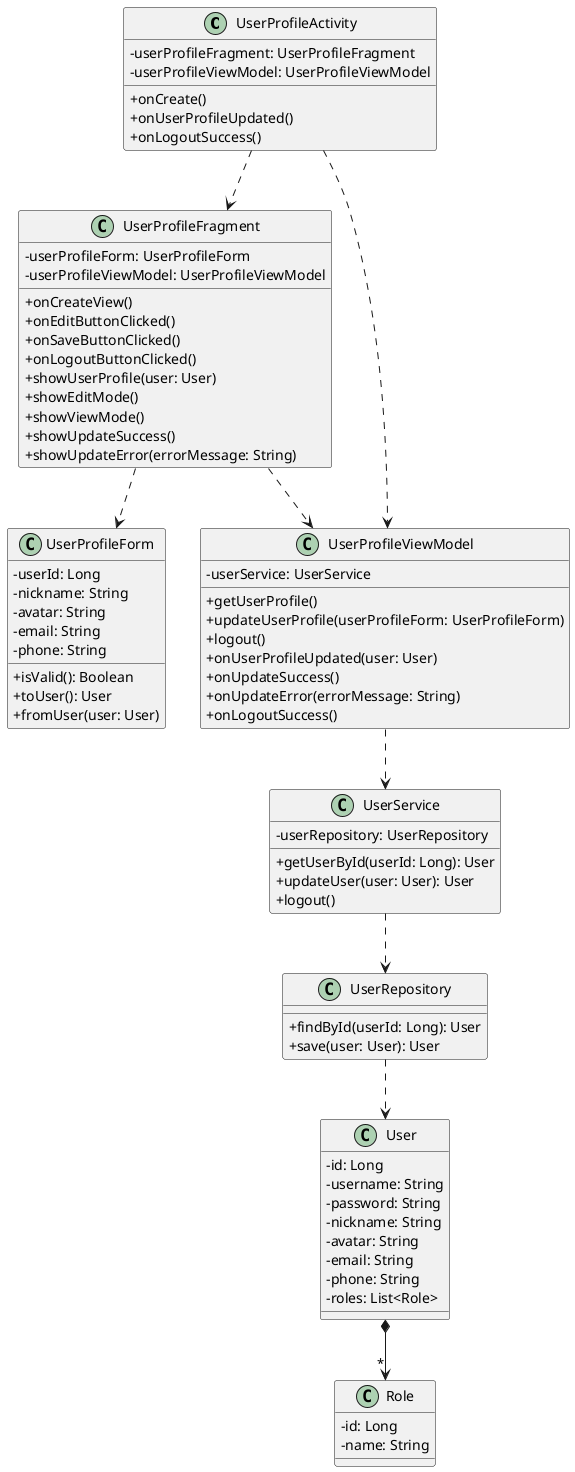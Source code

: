 @startuml
skinparam classAttributeIconSize 0

class UserProfileActivity {
    - userProfileFragment: UserProfileFragment
    - userProfileViewModel: UserProfileViewModel
    + onCreate()
    + onUserProfileUpdated()
    + onLogoutSuccess()
}

class UserProfileFragment {
    - userProfileForm: UserProfileForm
    - userProfileViewModel: UserProfileViewModel
    + onCreateView()
    + onEditButtonClicked()
    + onSaveButtonClicked()
    + onLogoutButtonClicked()
    + showUserProfile(user: User)
    + showEditMode()
    + showViewMode()
    + showUpdateSuccess()
    + showUpdateError(errorMessage: String)
}

class UserProfileForm {
    - userId: Long
    - nickname: String
    - avatar: String
    - email: String
    - phone: String
    + isValid(): Boolean
    + toUser(): User
    + fromUser(user: User)
}

class UserProfileViewModel {
    - userService: UserService
    + getUserProfile()
    + updateUserProfile(userProfileForm: UserProfileForm)
    + logout()
    + onUserProfileUpdated(user: User)
    + onUpdateSuccess()
    + onUpdateError(errorMessage: String)
    + onLogoutSuccess()
}

class UserService {
    - userRepository: UserRepository
    + getUserById(userId: Long): User
    + updateUser(user: User): User
    + logout()
}

class UserRepository {
    + findById(userId: Long): User
    + save(user: User): User
}

class User {
    - id: Long
    - username: String
    - password: String
    - nickname: String
    - avatar: String
    - email: String
    - phone: String
    - roles: List<Role>
}

class Role {
    - id: Long
    - name: String
}

UserProfileActivity ..> UserProfileFragment
UserProfileActivity ..> UserProfileViewModel

UserProfileFragment ..> UserProfileForm
UserProfileFragment ..> UserProfileViewModel

UserProfileViewModel ..> UserService

UserService ..> UserRepository

UserRepository ..> User

User *--> "*" Role
@enduml